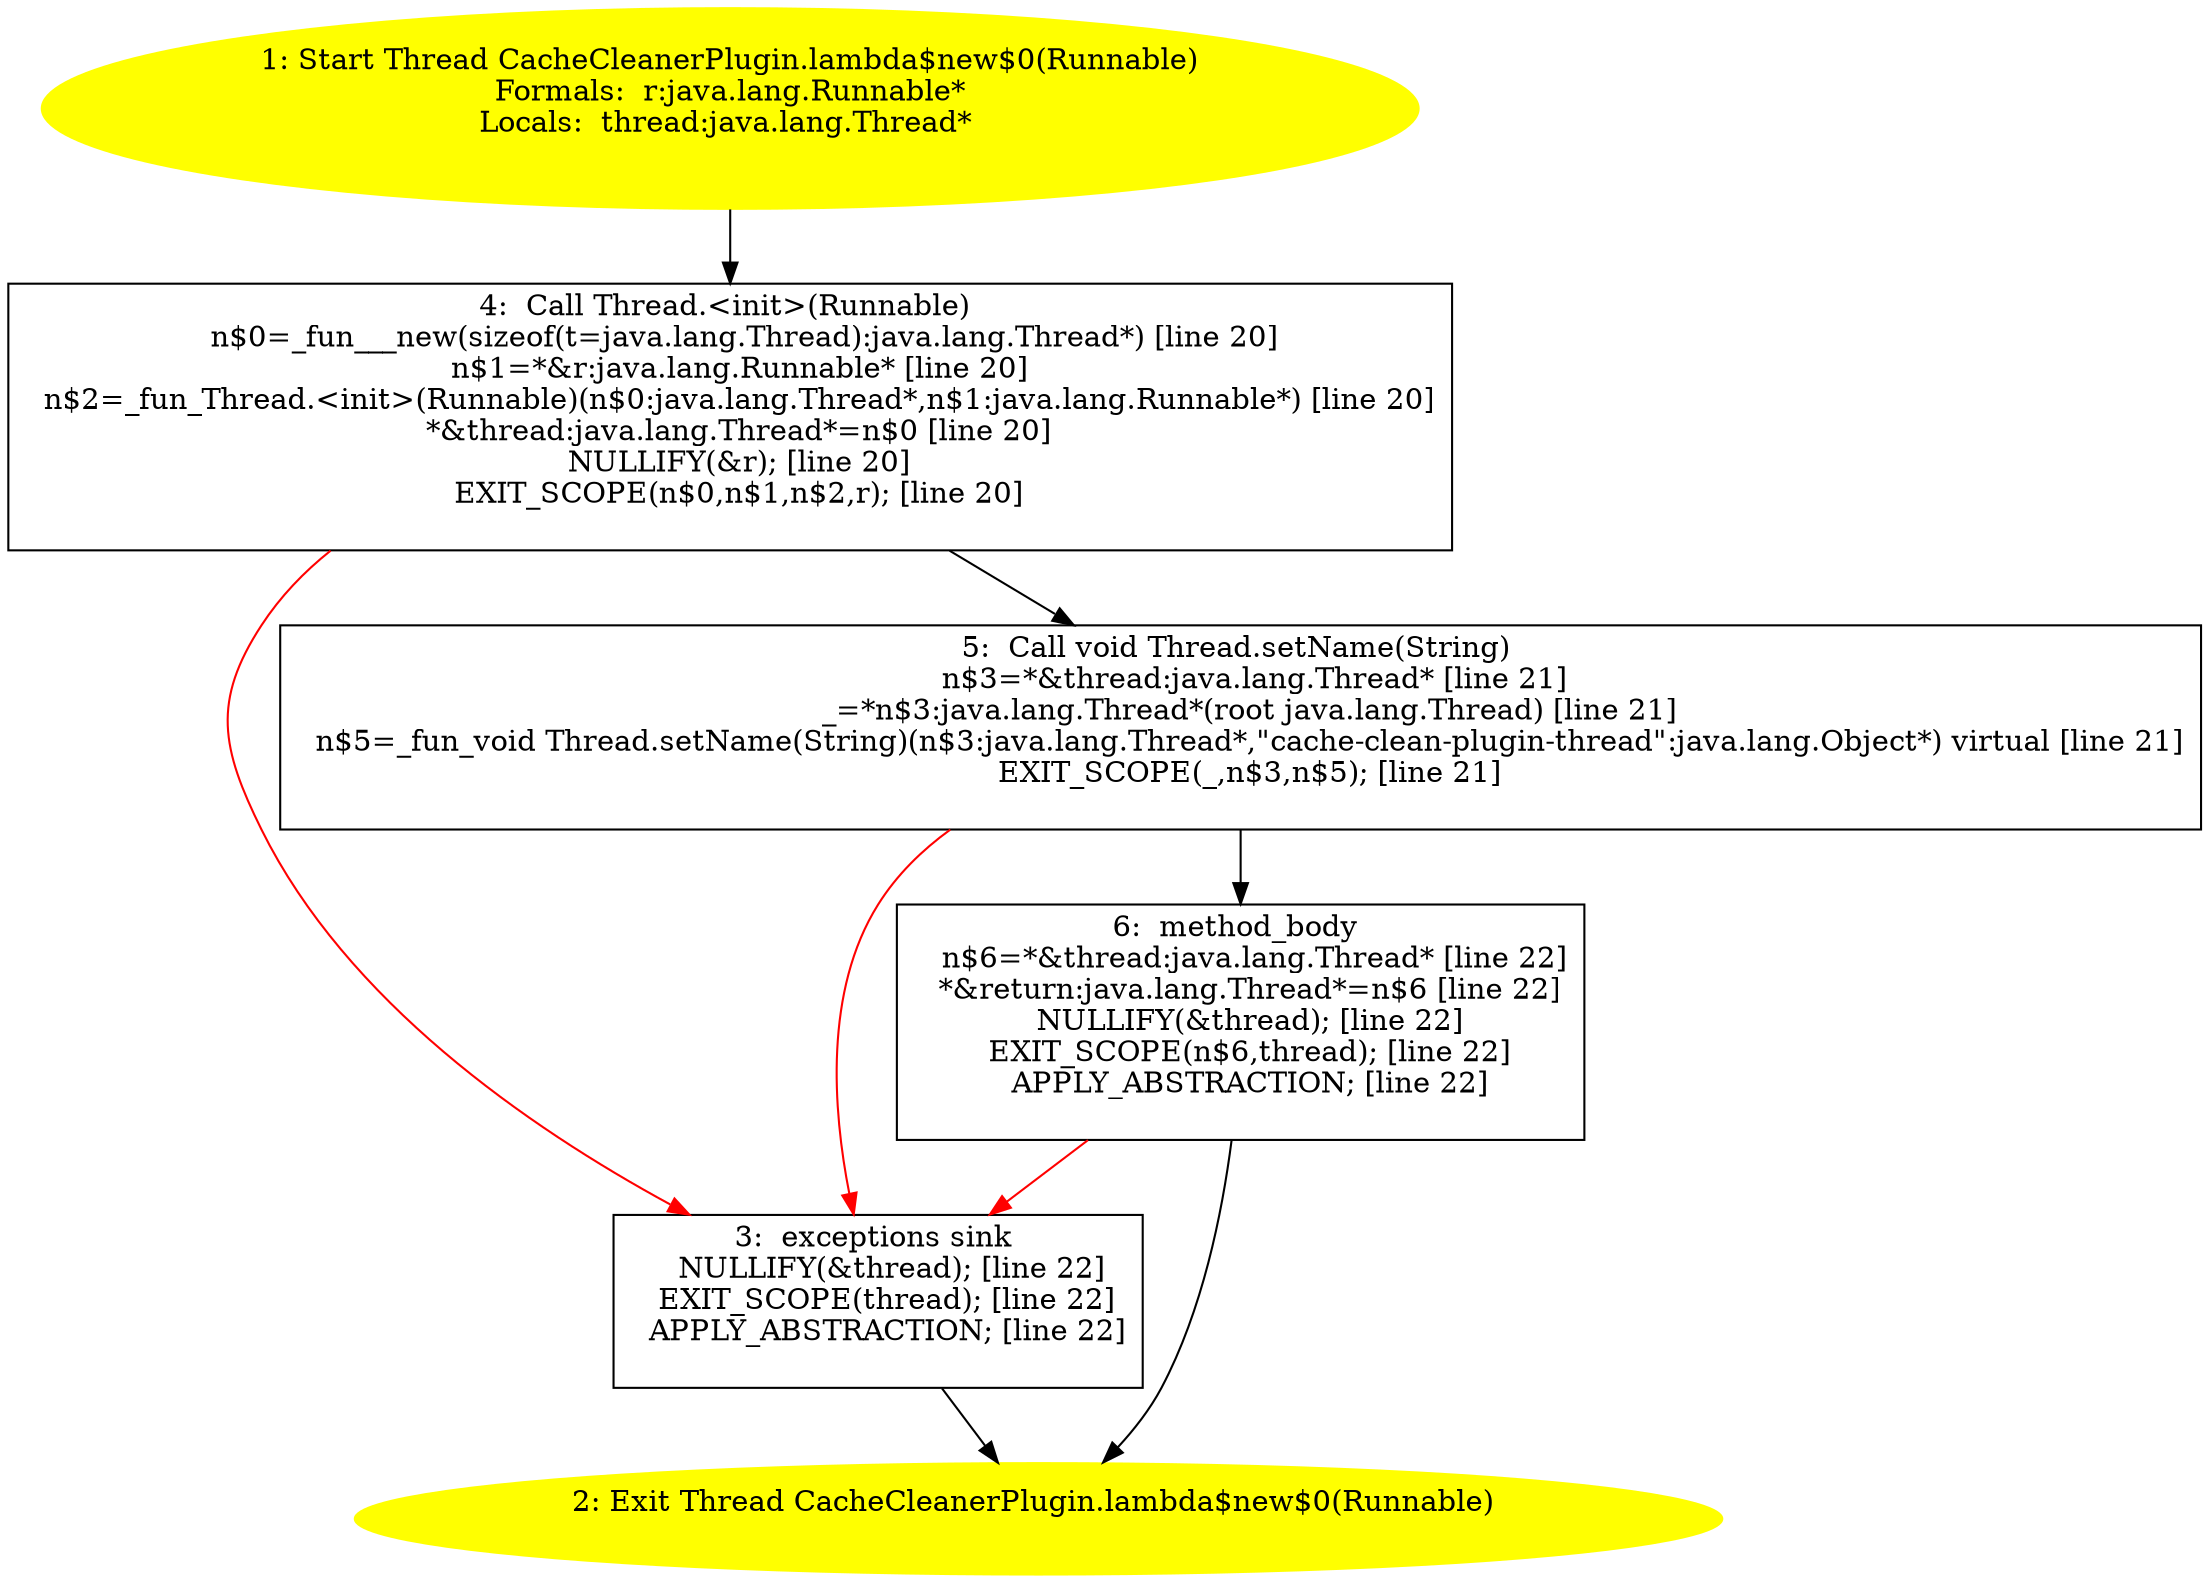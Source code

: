 /* @generated */
digraph cfg {
"com.zrlog.web.plugin.CacheCleanerPlugin.lambda$new$0(java.lang.Runnable):java.lang.Thread.867c466cfbcfa026f432a9c8f41994b9_1" [label="1: Start Thread CacheCleanerPlugin.lambda$new$0(Runnable)\nFormals:  r:java.lang.Runnable*\nLocals:  thread:java.lang.Thread* \n  " color=yellow style=filled]
	

	 "com.zrlog.web.plugin.CacheCleanerPlugin.lambda$new$0(java.lang.Runnable):java.lang.Thread.867c466cfbcfa026f432a9c8f41994b9_1" -> "com.zrlog.web.plugin.CacheCleanerPlugin.lambda$new$0(java.lang.Runnable):java.lang.Thread.867c466cfbcfa026f432a9c8f41994b9_4" ;
"com.zrlog.web.plugin.CacheCleanerPlugin.lambda$new$0(java.lang.Runnable):java.lang.Thread.867c466cfbcfa026f432a9c8f41994b9_2" [label="2: Exit Thread CacheCleanerPlugin.lambda$new$0(Runnable) \n  " color=yellow style=filled]
	

"com.zrlog.web.plugin.CacheCleanerPlugin.lambda$new$0(java.lang.Runnable):java.lang.Thread.867c466cfbcfa026f432a9c8f41994b9_3" [label="3:  exceptions sink \n   NULLIFY(&thread); [line 22]\n  EXIT_SCOPE(thread); [line 22]\n  APPLY_ABSTRACTION; [line 22]\n " shape="box"]
	

	 "com.zrlog.web.plugin.CacheCleanerPlugin.lambda$new$0(java.lang.Runnable):java.lang.Thread.867c466cfbcfa026f432a9c8f41994b9_3" -> "com.zrlog.web.plugin.CacheCleanerPlugin.lambda$new$0(java.lang.Runnable):java.lang.Thread.867c466cfbcfa026f432a9c8f41994b9_2" ;
"com.zrlog.web.plugin.CacheCleanerPlugin.lambda$new$0(java.lang.Runnable):java.lang.Thread.867c466cfbcfa026f432a9c8f41994b9_4" [label="4:  Call Thread.<init>(Runnable) \n   n$0=_fun___new(sizeof(t=java.lang.Thread):java.lang.Thread*) [line 20]\n  n$1=*&r:java.lang.Runnable* [line 20]\n  n$2=_fun_Thread.<init>(Runnable)(n$0:java.lang.Thread*,n$1:java.lang.Runnable*) [line 20]\n  *&thread:java.lang.Thread*=n$0 [line 20]\n  NULLIFY(&r); [line 20]\n  EXIT_SCOPE(n$0,n$1,n$2,r); [line 20]\n " shape="box"]
	

	 "com.zrlog.web.plugin.CacheCleanerPlugin.lambda$new$0(java.lang.Runnable):java.lang.Thread.867c466cfbcfa026f432a9c8f41994b9_4" -> "com.zrlog.web.plugin.CacheCleanerPlugin.lambda$new$0(java.lang.Runnable):java.lang.Thread.867c466cfbcfa026f432a9c8f41994b9_5" ;
	 "com.zrlog.web.plugin.CacheCleanerPlugin.lambda$new$0(java.lang.Runnable):java.lang.Thread.867c466cfbcfa026f432a9c8f41994b9_4" -> "com.zrlog.web.plugin.CacheCleanerPlugin.lambda$new$0(java.lang.Runnable):java.lang.Thread.867c466cfbcfa026f432a9c8f41994b9_3" [color="red" ];
"com.zrlog.web.plugin.CacheCleanerPlugin.lambda$new$0(java.lang.Runnable):java.lang.Thread.867c466cfbcfa026f432a9c8f41994b9_5" [label="5:  Call void Thread.setName(String) \n   n$3=*&thread:java.lang.Thread* [line 21]\n  _=*n$3:java.lang.Thread*(root java.lang.Thread) [line 21]\n  n$5=_fun_void Thread.setName(String)(n$3:java.lang.Thread*,\"cache-clean-plugin-thread\":java.lang.Object*) virtual [line 21]\n  EXIT_SCOPE(_,n$3,n$5); [line 21]\n " shape="box"]
	

	 "com.zrlog.web.plugin.CacheCleanerPlugin.lambda$new$0(java.lang.Runnable):java.lang.Thread.867c466cfbcfa026f432a9c8f41994b9_5" -> "com.zrlog.web.plugin.CacheCleanerPlugin.lambda$new$0(java.lang.Runnable):java.lang.Thread.867c466cfbcfa026f432a9c8f41994b9_6" ;
	 "com.zrlog.web.plugin.CacheCleanerPlugin.lambda$new$0(java.lang.Runnable):java.lang.Thread.867c466cfbcfa026f432a9c8f41994b9_5" -> "com.zrlog.web.plugin.CacheCleanerPlugin.lambda$new$0(java.lang.Runnable):java.lang.Thread.867c466cfbcfa026f432a9c8f41994b9_3" [color="red" ];
"com.zrlog.web.plugin.CacheCleanerPlugin.lambda$new$0(java.lang.Runnable):java.lang.Thread.867c466cfbcfa026f432a9c8f41994b9_6" [label="6:  method_body \n   n$6=*&thread:java.lang.Thread* [line 22]\n  *&return:java.lang.Thread*=n$6 [line 22]\n  NULLIFY(&thread); [line 22]\n  EXIT_SCOPE(n$6,thread); [line 22]\n  APPLY_ABSTRACTION; [line 22]\n " shape="box"]
	

	 "com.zrlog.web.plugin.CacheCleanerPlugin.lambda$new$0(java.lang.Runnable):java.lang.Thread.867c466cfbcfa026f432a9c8f41994b9_6" -> "com.zrlog.web.plugin.CacheCleanerPlugin.lambda$new$0(java.lang.Runnable):java.lang.Thread.867c466cfbcfa026f432a9c8f41994b9_2" ;
	 "com.zrlog.web.plugin.CacheCleanerPlugin.lambda$new$0(java.lang.Runnable):java.lang.Thread.867c466cfbcfa026f432a9c8f41994b9_6" -> "com.zrlog.web.plugin.CacheCleanerPlugin.lambda$new$0(java.lang.Runnable):java.lang.Thread.867c466cfbcfa026f432a9c8f41994b9_3" [color="red" ];
}
